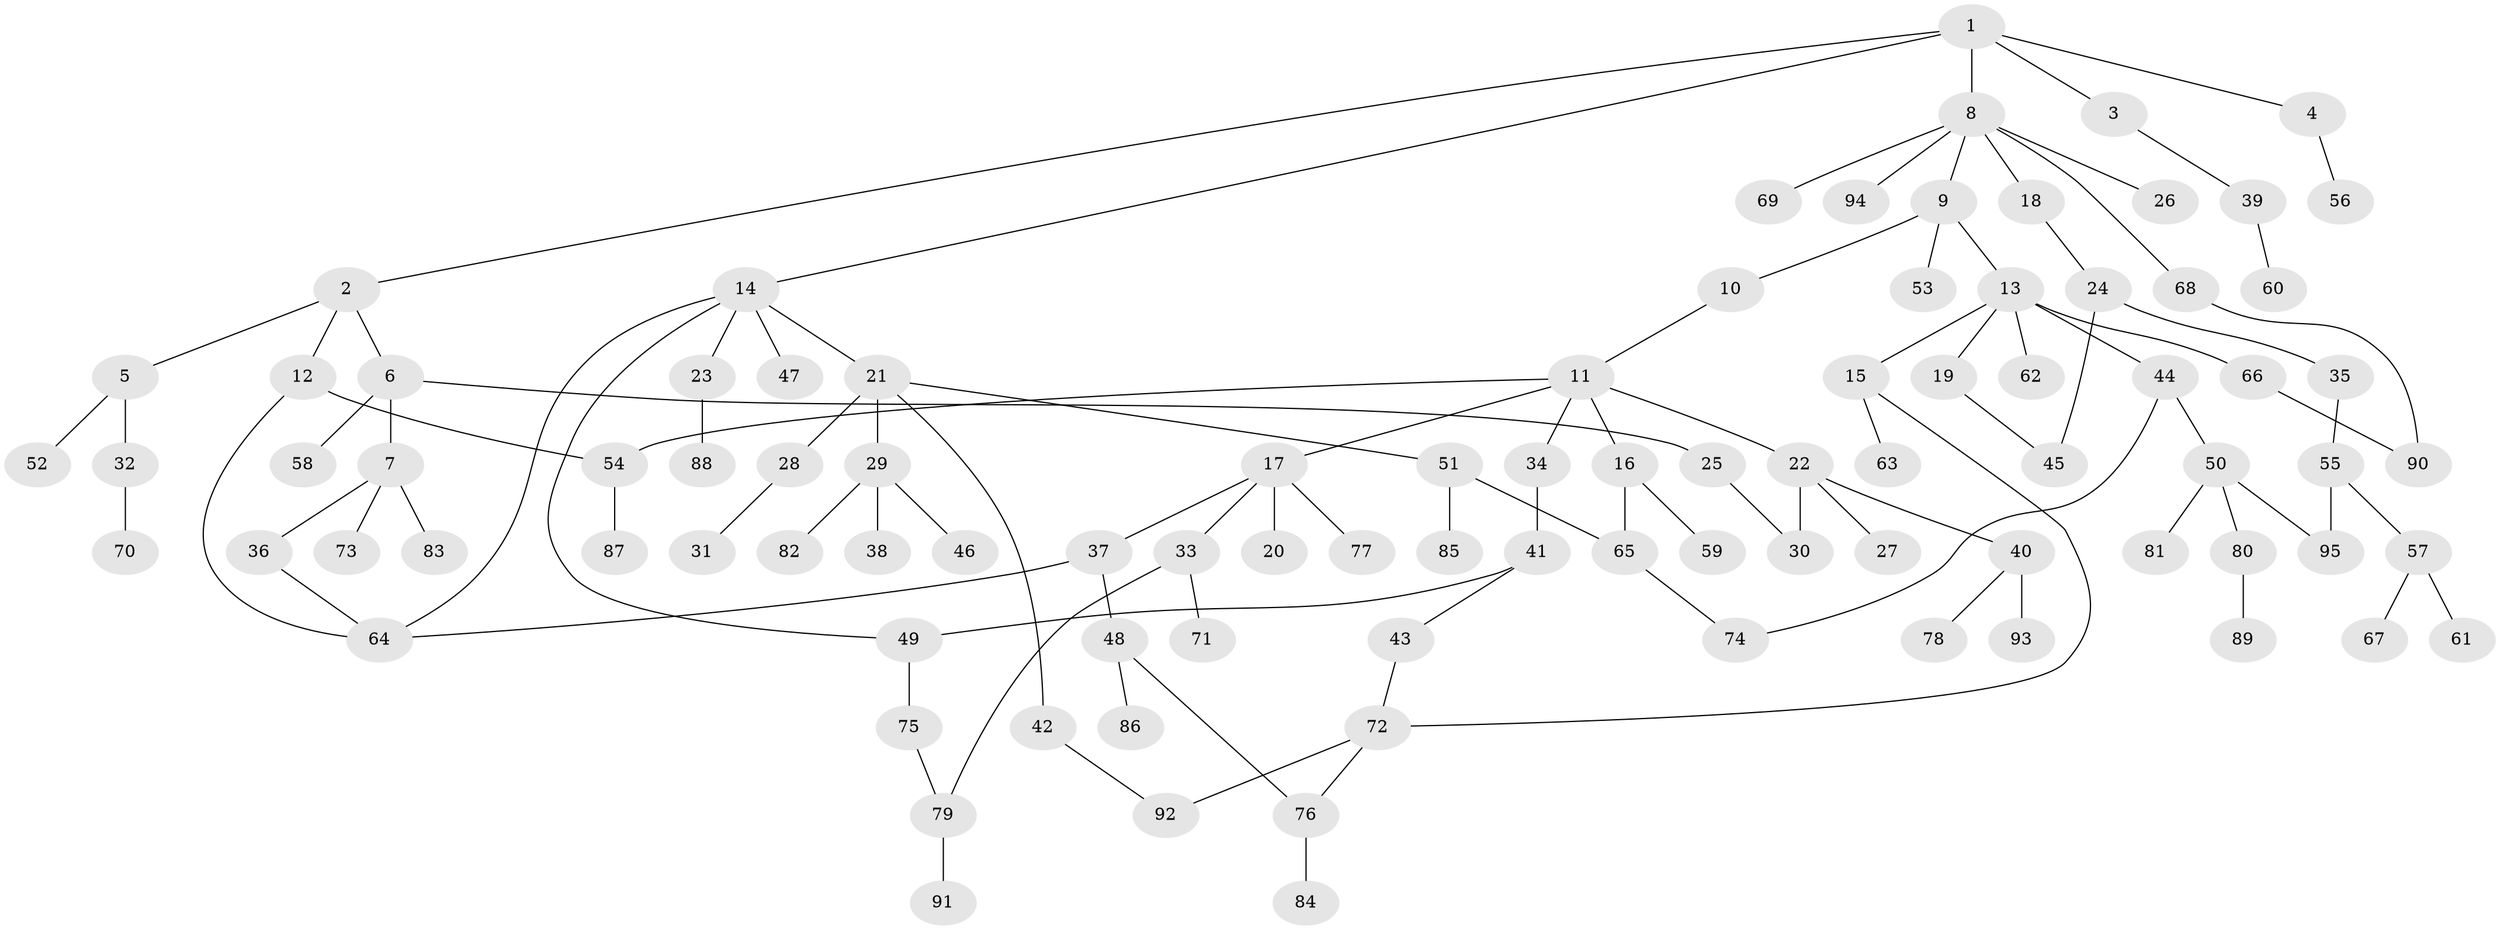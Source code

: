 // coarse degree distribution, {5: 0.02127659574468085, 4: 0.10638297872340426, 2: 0.2553191489361702, 3: 0.19148936170212766, 19: 0.02127659574468085, 9: 0.02127659574468085, 1: 0.3829787234042553}
// Generated by graph-tools (version 1.1) at 2025/17/03/04/25 18:17:04]
// undirected, 95 vertices, 109 edges
graph export_dot {
graph [start="1"]
  node [color=gray90,style=filled];
  1;
  2;
  3;
  4;
  5;
  6;
  7;
  8;
  9;
  10;
  11;
  12;
  13;
  14;
  15;
  16;
  17;
  18;
  19;
  20;
  21;
  22;
  23;
  24;
  25;
  26;
  27;
  28;
  29;
  30;
  31;
  32;
  33;
  34;
  35;
  36;
  37;
  38;
  39;
  40;
  41;
  42;
  43;
  44;
  45;
  46;
  47;
  48;
  49;
  50;
  51;
  52;
  53;
  54;
  55;
  56;
  57;
  58;
  59;
  60;
  61;
  62;
  63;
  64;
  65;
  66;
  67;
  68;
  69;
  70;
  71;
  72;
  73;
  74;
  75;
  76;
  77;
  78;
  79;
  80;
  81;
  82;
  83;
  84;
  85;
  86;
  87;
  88;
  89;
  90;
  91;
  92;
  93;
  94;
  95;
  1 -- 2;
  1 -- 3;
  1 -- 4;
  1 -- 8;
  1 -- 14;
  2 -- 5;
  2 -- 6;
  2 -- 12;
  3 -- 39;
  4 -- 56;
  5 -- 32;
  5 -- 52;
  6 -- 7;
  6 -- 25;
  6 -- 58;
  7 -- 36;
  7 -- 73;
  7 -- 83;
  8 -- 9;
  8 -- 18;
  8 -- 26;
  8 -- 68;
  8 -- 69;
  8 -- 94;
  9 -- 10;
  9 -- 13;
  9 -- 53;
  10 -- 11;
  11 -- 16;
  11 -- 17;
  11 -- 22;
  11 -- 34;
  11 -- 54;
  12 -- 54;
  12 -- 64;
  13 -- 15;
  13 -- 19;
  13 -- 44;
  13 -- 62;
  13 -- 66;
  14 -- 21;
  14 -- 23;
  14 -- 47;
  14 -- 49;
  14 -- 64;
  15 -- 63;
  15 -- 72;
  16 -- 59;
  16 -- 65;
  17 -- 20;
  17 -- 33;
  17 -- 37;
  17 -- 77;
  18 -- 24;
  19 -- 45;
  21 -- 28;
  21 -- 29;
  21 -- 42;
  21 -- 51;
  22 -- 27;
  22 -- 40;
  22 -- 30;
  23 -- 88;
  24 -- 35;
  24 -- 45;
  25 -- 30;
  28 -- 31;
  29 -- 38;
  29 -- 46;
  29 -- 82;
  32 -- 70;
  33 -- 71;
  33 -- 79;
  34 -- 41;
  35 -- 55;
  36 -- 64;
  37 -- 48;
  37 -- 64;
  39 -- 60;
  40 -- 78;
  40 -- 93;
  41 -- 43;
  41 -- 49;
  42 -- 92;
  43 -- 72;
  44 -- 50;
  44 -- 74;
  48 -- 76;
  48 -- 86;
  49 -- 75;
  50 -- 80;
  50 -- 81;
  50 -- 95;
  51 -- 65;
  51 -- 85;
  54 -- 87;
  55 -- 57;
  55 -- 95;
  57 -- 61;
  57 -- 67;
  65 -- 74;
  66 -- 90;
  68 -- 90;
  72 -- 76;
  72 -- 92;
  75 -- 79;
  76 -- 84;
  79 -- 91;
  80 -- 89;
}
